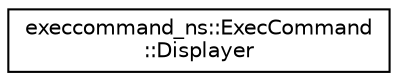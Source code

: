 digraph "Graphical Class Hierarchy"
{
 // LATEX_PDF_SIZE
  edge [fontname="Helvetica",fontsize="10",labelfontname="Helvetica",labelfontsize="10"];
  node [fontname="Helvetica",fontsize="10",shape=record];
  rankdir="LR";
  Node0 [label="execcommand_ns::ExecCommand\l::Displayer",height=0.2,width=0.4,color="black", fillcolor="white", style="filled",URL="$classexeccommand__ns_1_1ExecCommand_1_1Displayer.html",tooltip=" "];
}
